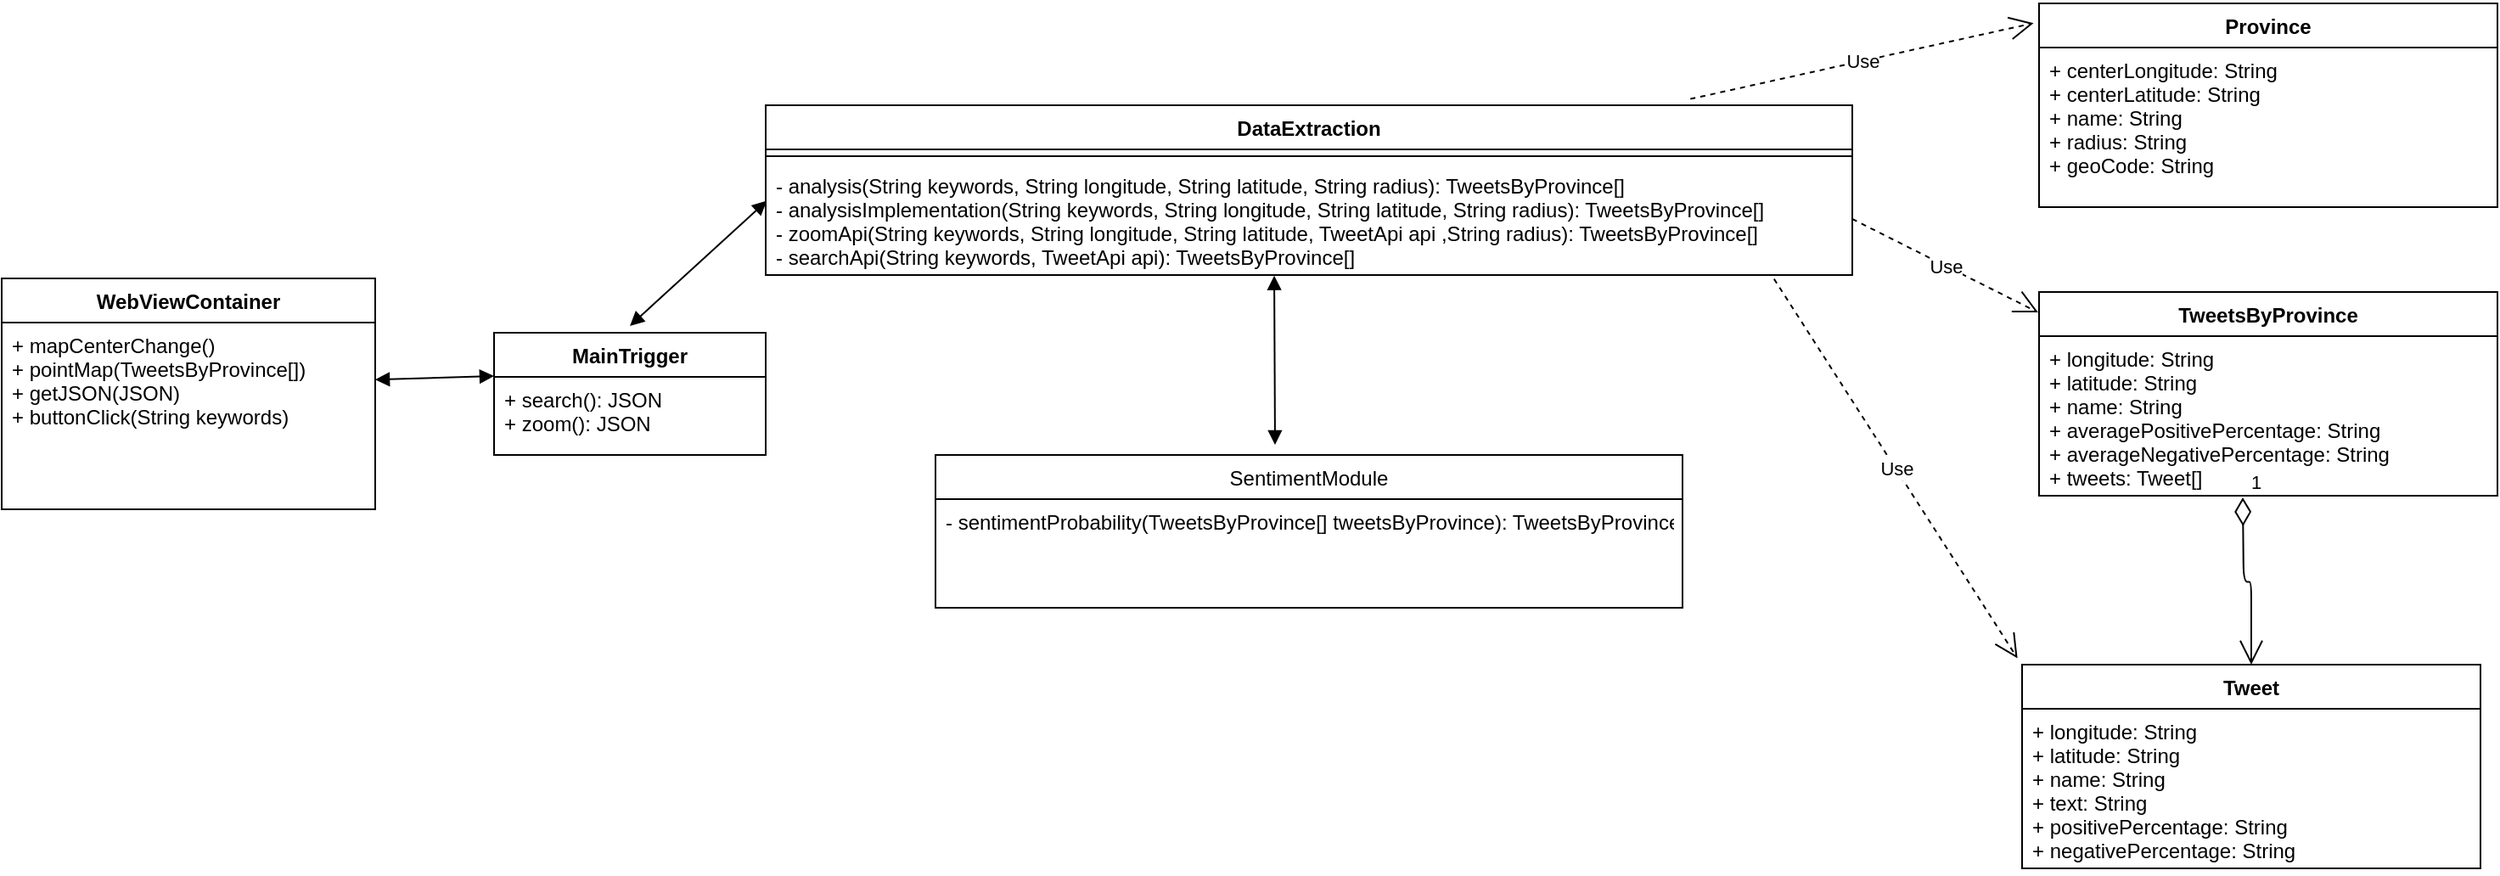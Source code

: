 <mxfile version="12.3.0" type="device" pages="1"><diagram id="StKlmQS-SqW_p1K2poOZ" name="Page-1"><mxGraphModel dx="897" dy="528" grid="1" gridSize="10" guides="1" tooltips="1" connect="1" arrows="1" fold="1" page="1" pageScale="1" pageWidth="850" pageHeight="1100" math="0" shadow="0"><root><mxCell id="0"/><mxCell id="1" parent="0"/><mxCell id="-PT3HacREb9DA9IuHzkQ-1" value="DataExtraction" style="swimlane;fontStyle=1;align=center;verticalAlign=top;childLayout=stackLayout;horizontal=1;startSize=26;horizontalStack=0;resizeParent=1;resizeParentMax=0;resizeLast=0;collapsible=1;marginBottom=0;" parent="1" vertex="1"><mxGeometry x="470" y="220" width="640" height="100" as="geometry"/></mxCell><mxCell id="-PT3HacREb9DA9IuHzkQ-3" value="" style="line;strokeWidth=1;fillColor=none;align=left;verticalAlign=middle;spacingTop=-1;spacingLeft=3;spacingRight=3;rotatable=0;labelPosition=right;points=[];portConstraint=eastwest;" parent="-PT3HacREb9DA9IuHzkQ-1" vertex="1"><mxGeometry y="26" width="640" height="8" as="geometry"/></mxCell><mxCell id="-PT3HacREb9DA9IuHzkQ-4" value="- analysis(String keywords, String longitude, String latitude, String radius): TweetsByProvince[]&#10;- analysisImplementation(String keywords, String longitude, String latitude, String radius): TweetsByProvince[]&#10;- zoomApi(String keywords, String longitude, String latitude, TweetApi api ,String radius): TweetsByProvince[]&#10;- searchApi(String keywords, TweetApi api): TweetsByProvince[]&#10;" style="text;strokeColor=none;fillColor=none;align=left;verticalAlign=top;spacingLeft=4;spacingRight=4;overflow=hidden;rotatable=0;points=[[0,0.5],[1,0.5]];portConstraint=eastwest;" parent="-PT3HacREb9DA9IuHzkQ-1" vertex="1"><mxGeometry y="34" width="640" height="66" as="geometry"/></mxCell><mxCell id="-PT3HacREb9DA9IuHzkQ-5" value="SentimentModule" style="swimlane;fontStyle=0;childLayout=stackLayout;horizontal=1;startSize=26;fillColor=none;horizontalStack=0;resizeParent=1;resizeParentMax=0;resizeLast=0;collapsible=1;marginBottom=0;" parent="1" vertex="1"><mxGeometry x="570" y="426" width="440" height="90" as="geometry"/></mxCell><mxCell id="-PT3HacREb9DA9IuHzkQ-6" value="- sentimentProbability(TweetsByProvince[] tweetsByProvince): TweetsByProvince" style="text;strokeColor=none;fillColor=none;align=left;verticalAlign=top;spacingLeft=4;spacingRight=4;overflow=hidden;rotatable=0;points=[[0,0.5],[1,0.5]];portConstraint=eastwest;" parent="-PT3HacREb9DA9IuHzkQ-5" vertex="1"><mxGeometry y="26" width="440" height="64" as="geometry"/></mxCell><mxCell id="-PT3HacREb9DA9IuHzkQ-9" value="Province" style="swimlane;fontStyle=1;align=center;verticalAlign=top;childLayout=stackLayout;horizontal=1;startSize=26;horizontalStack=0;resizeParent=1;resizeParentMax=0;resizeLast=0;collapsible=1;marginBottom=0;" parent="1" vertex="1"><mxGeometry x="1220" y="160" width="270" height="120" as="geometry"/></mxCell><mxCell id="-PT3HacREb9DA9IuHzkQ-10" value="+ centerLongitude: String&#10;+ centerLatitude: String&#10;+ name: String&#10;+ radius: String&#10;+ geoCode: String" style="text;strokeColor=none;fillColor=none;align=left;verticalAlign=top;spacingLeft=4;spacingRight=4;overflow=hidden;rotatable=0;points=[[0,0.5],[1,0.5]];portConstraint=eastwest;" parent="-PT3HacREb9DA9IuHzkQ-9" vertex="1"><mxGeometry y="26" width="270" height="94" as="geometry"/></mxCell><mxCell id="-PT3HacREb9DA9IuHzkQ-13" value="Tweet" style="swimlane;fontStyle=1;align=center;verticalAlign=top;childLayout=stackLayout;horizontal=1;startSize=26;horizontalStack=0;resizeParent=1;resizeParentMax=0;resizeLast=0;collapsible=1;marginBottom=0;" parent="1" vertex="1"><mxGeometry x="1210" y="549.5" width="270" height="120" as="geometry"/></mxCell><mxCell id="-PT3HacREb9DA9IuHzkQ-14" value="+ longitude: String&#10;+ latitude: String&#10;+ name: String&#10;+ text: String&#10;+ positivePercentage: String&#10;+ negativePercentage: String" style="text;strokeColor=none;fillColor=none;align=left;verticalAlign=top;spacingLeft=4;spacingRight=4;overflow=hidden;rotatable=0;points=[[0,0.5],[1,0.5]];portConstraint=eastwest;" parent="-PT3HacREb9DA9IuHzkQ-13" vertex="1"><mxGeometry y="26" width="270" height="94" as="geometry"/></mxCell><mxCell id="-PT3HacREb9DA9IuHzkQ-15" value="TweetsByProvince" style="swimlane;fontStyle=1;align=center;verticalAlign=top;childLayout=stackLayout;horizontal=1;startSize=26;horizontalStack=0;resizeParent=1;resizeParentMax=0;resizeLast=0;collapsible=1;marginBottom=0;" parent="1" vertex="1"><mxGeometry x="1220" y="330" width="270" height="120" as="geometry"/></mxCell><mxCell id="-PT3HacREb9DA9IuHzkQ-16" value="+ longitude: String&#10;+ latitude: String&#10;+ name: String&#10;+ averagePositivePercentage: String&#10;+ averageNegativePercentage: String&#10;+ tweets: Tweet[]" style="text;strokeColor=none;fillColor=none;align=left;verticalAlign=top;spacingLeft=4;spacingRight=4;overflow=hidden;rotatable=0;points=[[0,0.5],[1,0.5]];portConstraint=eastwest;" parent="-PT3HacREb9DA9IuHzkQ-15" vertex="1"><mxGeometry y="26" width="270" height="94" as="geometry"/></mxCell><mxCell id="-PT3HacREb9DA9IuHzkQ-17" value="MainTrigger" style="swimlane;fontStyle=1;align=center;verticalAlign=top;childLayout=stackLayout;horizontal=1;startSize=26;horizontalStack=0;resizeParent=1;resizeParentMax=0;resizeLast=0;collapsible=1;marginBottom=0;" parent="1" vertex="1"><mxGeometry x="310" y="354" width="160" height="72" as="geometry"/></mxCell><mxCell id="-PT3HacREb9DA9IuHzkQ-45" value="" style="endArrow=block;startArrow=block;endFill=1;startFill=1;html=1;exitX=1;exitY=0.306;exitDx=0;exitDy=0;exitPerimeter=0;" parent="-PT3HacREb9DA9IuHzkQ-17" source="-PT3HacREb9DA9IuHzkQ-28" edge="1"><mxGeometry width="160" relative="1" as="geometry"><mxPoint x="-40" y="25.5" as="sourcePoint"/><mxPoint y="25.5" as="targetPoint"/></mxGeometry></mxCell><mxCell id="-PT3HacREb9DA9IuHzkQ-20" value="+ search(): JSON&#10;+ zoom(): JSON" style="text;strokeColor=none;fillColor=none;align=left;verticalAlign=top;spacingLeft=4;spacingRight=4;overflow=hidden;rotatable=0;points=[[0,0.5],[1,0.5]];portConstraint=eastwest;" parent="-PT3HacREb9DA9IuHzkQ-17" vertex="1"><mxGeometry y="26" width="160" height="46" as="geometry"/></mxCell><mxCell id="-PT3HacREb9DA9IuHzkQ-25" value="WebViewContainer" style="swimlane;fontStyle=1;align=center;verticalAlign=top;childLayout=stackLayout;horizontal=1;startSize=26;horizontalStack=0;resizeParent=1;resizeParentMax=0;resizeLast=0;collapsible=1;marginBottom=0;" parent="1" vertex="1"><mxGeometry x="20" y="322" width="220" height="136" as="geometry"/></mxCell><mxCell id="-PT3HacREb9DA9IuHzkQ-28" value="+ mapCenterChange()&#10;+ pointMap(TweetsByProvince[])&#10;+ getJSON(JSON)&#10;+ buttonClick(String keywords)" style="text;strokeColor=none;fillColor=none;align=left;verticalAlign=top;spacingLeft=4;spacingRight=4;overflow=hidden;rotatable=0;points=[[0,0.5],[1,0.5]];portConstraint=eastwest;" parent="-PT3HacREb9DA9IuHzkQ-25" vertex="1"><mxGeometry y="26" width="220" height="110" as="geometry"/></mxCell><mxCell id="-PT3HacREb9DA9IuHzkQ-35" value="Use" style="endArrow=open;endSize=12;dashed=1;html=1;entryX=-0.012;entryY=0.097;entryDx=0;entryDy=0;entryPerimeter=0;exitX=0.851;exitY=-0.037;exitDx=0;exitDy=0;exitPerimeter=0;" parent="1" source="-PT3HacREb9DA9IuHzkQ-1" target="-PT3HacREb9DA9IuHzkQ-9" edge="1"><mxGeometry width="160" relative="1" as="geometry"><mxPoint x="990" y="250" as="sourcePoint"/><mxPoint x="1150" y="250" as="targetPoint"/></mxGeometry></mxCell><mxCell id="-PT3HacREb9DA9IuHzkQ-36" value="Use" style="endArrow=open;endSize=12;dashed=1;html=1;entryX=-0.002;entryY=0.1;entryDx=0;entryDy=0;entryPerimeter=0;exitX=1;exitY=0.5;exitDx=0;exitDy=0;" parent="1" source="-PT3HacREb9DA9IuHzkQ-4" target="-PT3HacREb9DA9IuHzkQ-15" edge="1"><mxGeometry width="160" relative="1" as="geometry"><mxPoint x="1000" y="260" as="sourcePoint"/><mxPoint x="1136.76" y="191.64" as="targetPoint"/></mxGeometry></mxCell><mxCell id="-PT3HacREb9DA9IuHzkQ-38" value="Use" style="endArrow=open;endSize=12;dashed=1;html=1;entryX=-0.01;entryY=-0.031;entryDx=0;entryDy=0;entryPerimeter=0;exitX=0.928;exitY=1.035;exitDx=0;exitDy=0;exitPerimeter=0;" parent="1" source="-PT3HacREb9DA9IuHzkQ-4" target="-PT3HacREb9DA9IuHzkQ-13" edge="1"><mxGeometry width="160" relative="1" as="geometry"><mxPoint x="1120" y="331" as="sourcePoint"/><mxPoint x="1229.46" y="352" as="targetPoint"/></mxGeometry></mxCell><mxCell id="-PT3HacREb9DA9IuHzkQ-39" value="1" style="endArrow=open;html=1;endSize=12;startArrow=diamondThin;startSize=14;startFill=0;edgeStyle=orthogonalEdgeStyle;align=left;verticalAlign=bottom;entryX=0.5;entryY=0;entryDx=0;entryDy=0;" parent="1" target="-PT3HacREb9DA9IuHzkQ-13" edge="1"><mxGeometry x="-1" y="3" relative="1" as="geometry"><mxPoint x="1340" y="451" as="sourcePoint"/><mxPoint x="1440" y="500" as="targetPoint"/></mxGeometry></mxCell><mxCell id="-PT3HacREb9DA9IuHzkQ-43" value="" style="endArrow=block;startArrow=block;endFill=1;startFill=1;html=1;exitX=0.468;exitY=1.005;exitDx=0;exitDy=0;exitPerimeter=0;" parent="1" source="-PT3HacREb9DA9IuHzkQ-4" edge="1"><mxGeometry width="160" relative="1" as="geometry"><mxPoint x="740" y="360" as="sourcePoint"/><mxPoint x="770" y="420" as="targetPoint"/></mxGeometry></mxCell><mxCell id="-PT3HacREb9DA9IuHzkQ-44" value="" style="endArrow=block;startArrow=block;endFill=1;startFill=1;html=1;entryX=0.001;entryY=0.338;entryDx=0;entryDy=0;entryPerimeter=0;" parent="1" target="-PT3HacREb9DA9IuHzkQ-4" edge="1"><mxGeometry width="160" relative="1" as="geometry"><mxPoint x="390" y="350" as="sourcePoint"/><mxPoint x="460" y="280" as="targetPoint"/></mxGeometry></mxCell></root></mxGraphModel></diagram></mxfile>